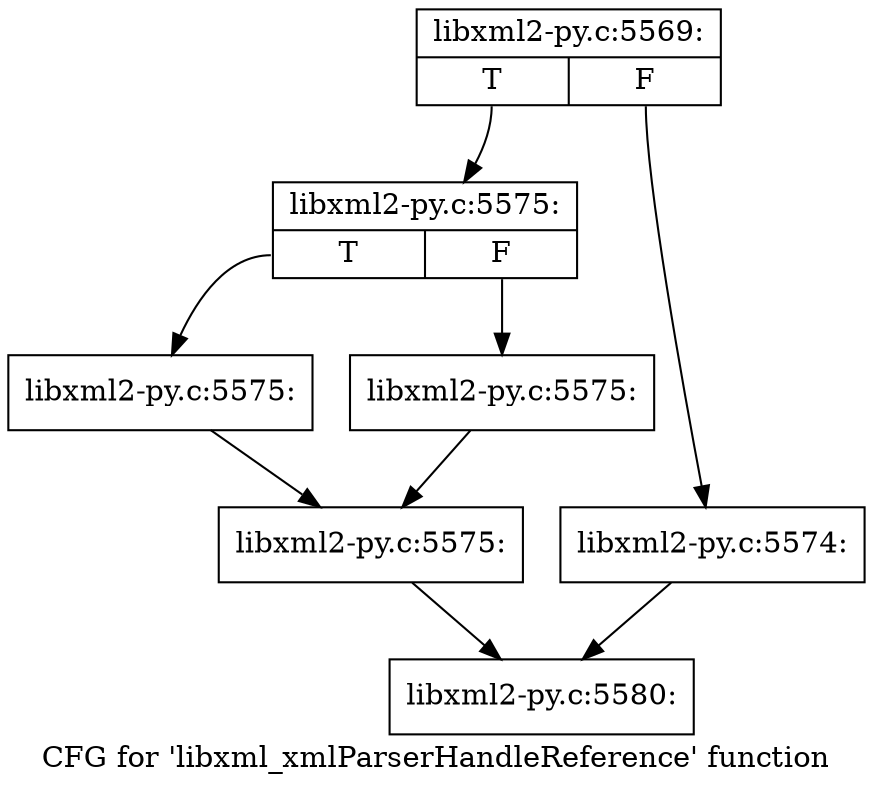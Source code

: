 digraph "CFG for 'libxml_xmlParserHandleReference' function" {
	label="CFG for 'libxml_xmlParserHandleReference' function";

	Node0x415ca90 [shape=record,label="{libxml2-py.c:5569:|{<s0>T|<s1>F}}"];
	Node0x415ca90:s0 -> Node0x415d680;
	Node0x415ca90:s1 -> Node0x415d630;
	Node0x415d630 [shape=record,label="{libxml2-py.c:5574:}"];
	Node0x415d630 -> Node0x415a9b0;
	Node0x415d680 [shape=record,label="{libxml2-py.c:5575:|{<s0>T|<s1>F}}"];
	Node0x415d680:s0 -> Node0x415deb0;
	Node0x415d680:s1 -> Node0x415df00;
	Node0x415deb0 [shape=record,label="{libxml2-py.c:5575:}"];
	Node0x415deb0 -> Node0x415df50;
	Node0x415df00 [shape=record,label="{libxml2-py.c:5575:}"];
	Node0x415df00 -> Node0x415df50;
	Node0x415df50 [shape=record,label="{libxml2-py.c:5575:}"];
	Node0x415df50 -> Node0x415a9b0;
	Node0x415a9b0 [shape=record,label="{libxml2-py.c:5580:}"];
}
